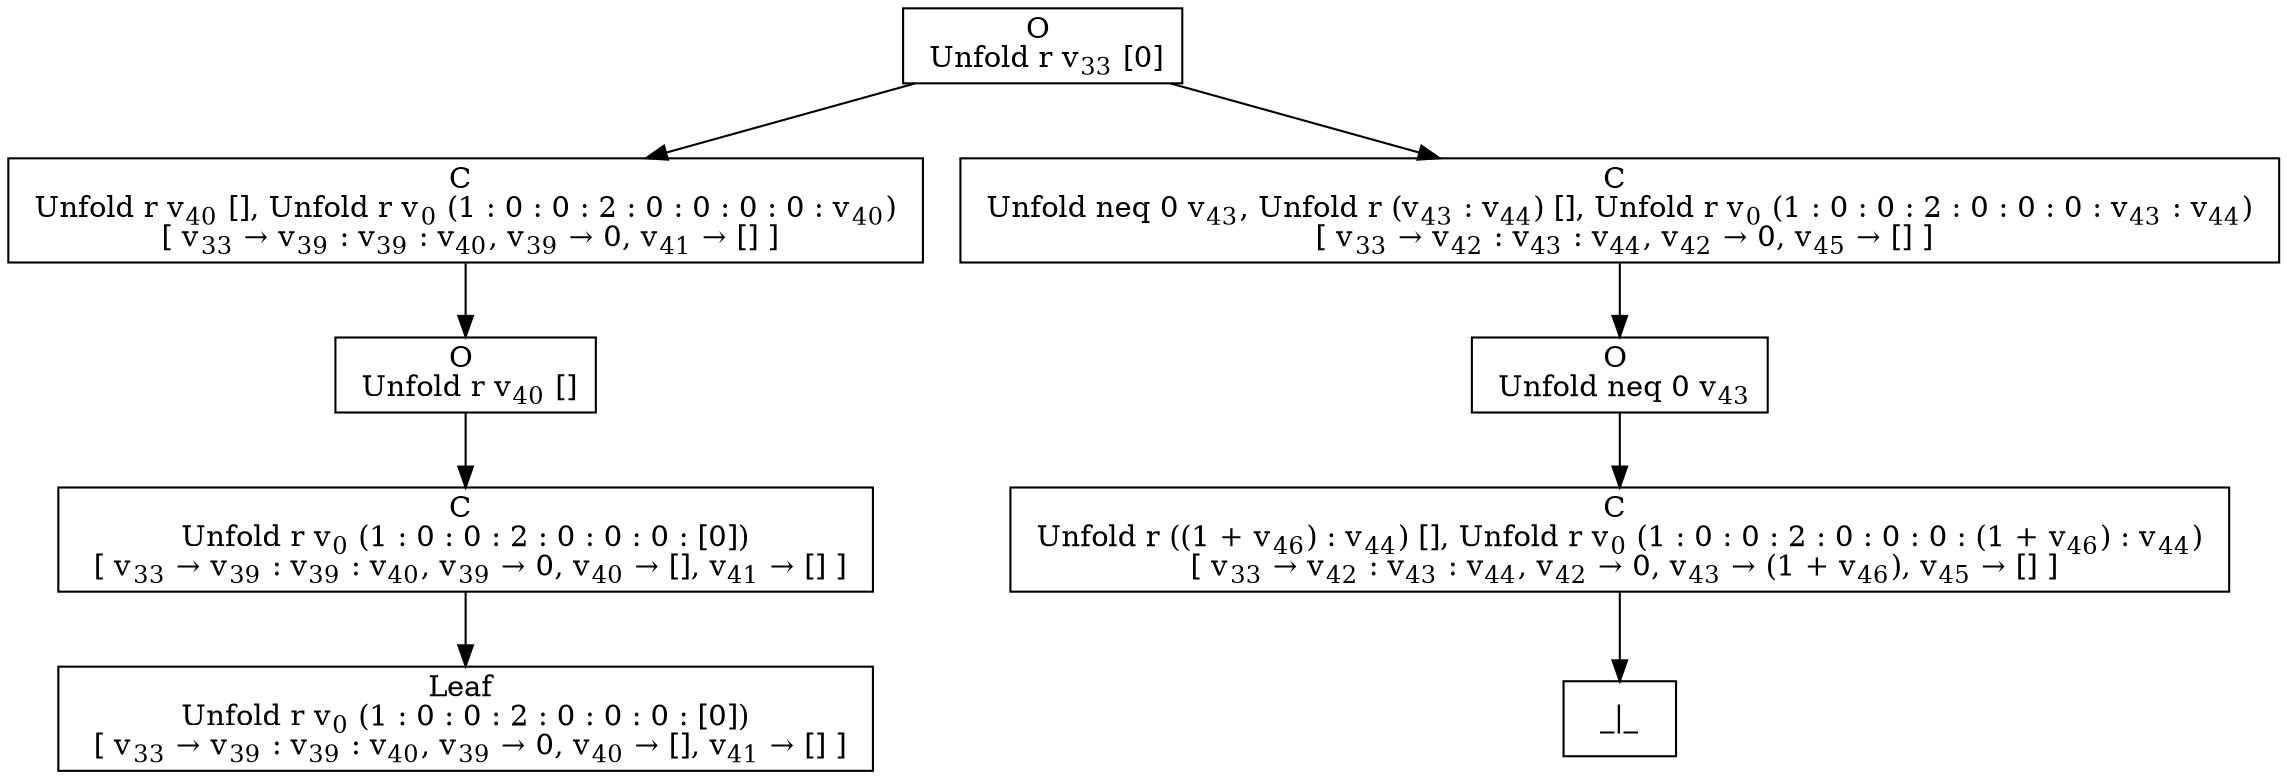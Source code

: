 digraph {
    graph [rankdir=TB
          ,bgcolor=transparent];
    node [shape=box
         ,fillcolor=white
         ,style=filled];
    0 [label=<O <BR/> Unfold r v<SUB>33</SUB> [0]>];
    1 [label=<C <BR/> Unfold r v<SUB>40</SUB> [], Unfold r v<SUB>0</SUB> (1 : 0 : 0 : 2 : 0 : 0 : 0 : 0 : v<SUB>40</SUB>) <BR/>  [ v<SUB>33</SUB> &rarr; v<SUB>39</SUB> : v<SUB>39</SUB> : v<SUB>40</SUB>, v<SUB>39</SUB> &rarr; 0, v<SUB>41</SUB> &rarr; [] ] >];
    2 [label=<C <BR/> Unfold neq 0 v<SUB>43</SUB>, Unfold r (v<SUB>43</SUB> : v<SUB>44</SUB>) [], Unfold r v<SUB>0</SUB> (1 : 0 : 0 : 2 : 0 : 0 : 0 : v<SUB>43</SUB> : v<SUB>44</SUB>) <BR/>  [ v<SUB>33</SUB> &rarr; v<SUB>42</SUB> : v<SUB>43</SUB> : v<SUB>44</SUB>, v<SUB>42</SUB> &rarr; 0, v<SUB>45</SUB> &rarr; [] ] >];
    3 [label=<O <BR/> Unfold r v<SUB>40</SUB> []>];
    4 [label=<C <BR/> Unfold r v<SUB>0</SUB> (1 : 0 : 0 : 2 : 0 : 0 : 0 : [0]) <BR/>  [ v<SUB>33</SUB> &rarr; v<SUB>39</SUB> : v<SUB>39</SUB> : v<SUB>40</SUB>, v<SUB>39</SUB> &rarr; 0, v<SUB>40</SUB> &rarr; [], v<SUB>41</SUB> &rarr; [] ] >];
    5 [label=<Leaf <BR/> Unfold r v<SUB>0</SUB> (1 : 0 : 0 : 2 : 0 : 0 : 0 : [0]) <BR/>  [ v<SUB>33</SUB> &rarr; v<SUB>39</SUB> : v<SUB>39</SUB> : v<SUB>40</SUB>, v<SUB>39</SUB> &rarr; 0, v<SUB>40</SUB> &rarr; [], v<SUB>41</SUB> &rarr; [] ] >];
    6 [label=<O <BR/> Unfold neq 0 v<SUB>43</SUB>>];
    7 [label=<C <BR/> Unfold r ((1 + v<SUB>46</SUB>) : v<SUB>44</SUB>) [], Unfold r v<SUB>0</SUB> (1 : 0 : 0 : 2 : 0 : 0 : 0 : (1 + v<SUB>46</SUB>) : v<SUB>44</SUB>) <BR/>  [ v<SUB>33</SUB> &rarr; v<SUB>42</SUB> : v<SUB>43</SUB> : v<SUB>44</SUB>, v<SUB>42</SUB> &rarr; 0, v<SUB>43</SUB> &rarr; (1 + v<SUB>46</SUB>), v<SUB>45</SUB> &rarr; [] ] >];
    8 [label=<_|_>];
    0 -> 1 [label=""];
    0 -> 2 [label=""];
    1 -> 3 [label=""];
    2 -> 6 [label=""];
    3 -> 4 [label=""];
    4 -> 5 [label=""];
    6 -> 7 [label=""];
    7 -> 8 [label=""];
}